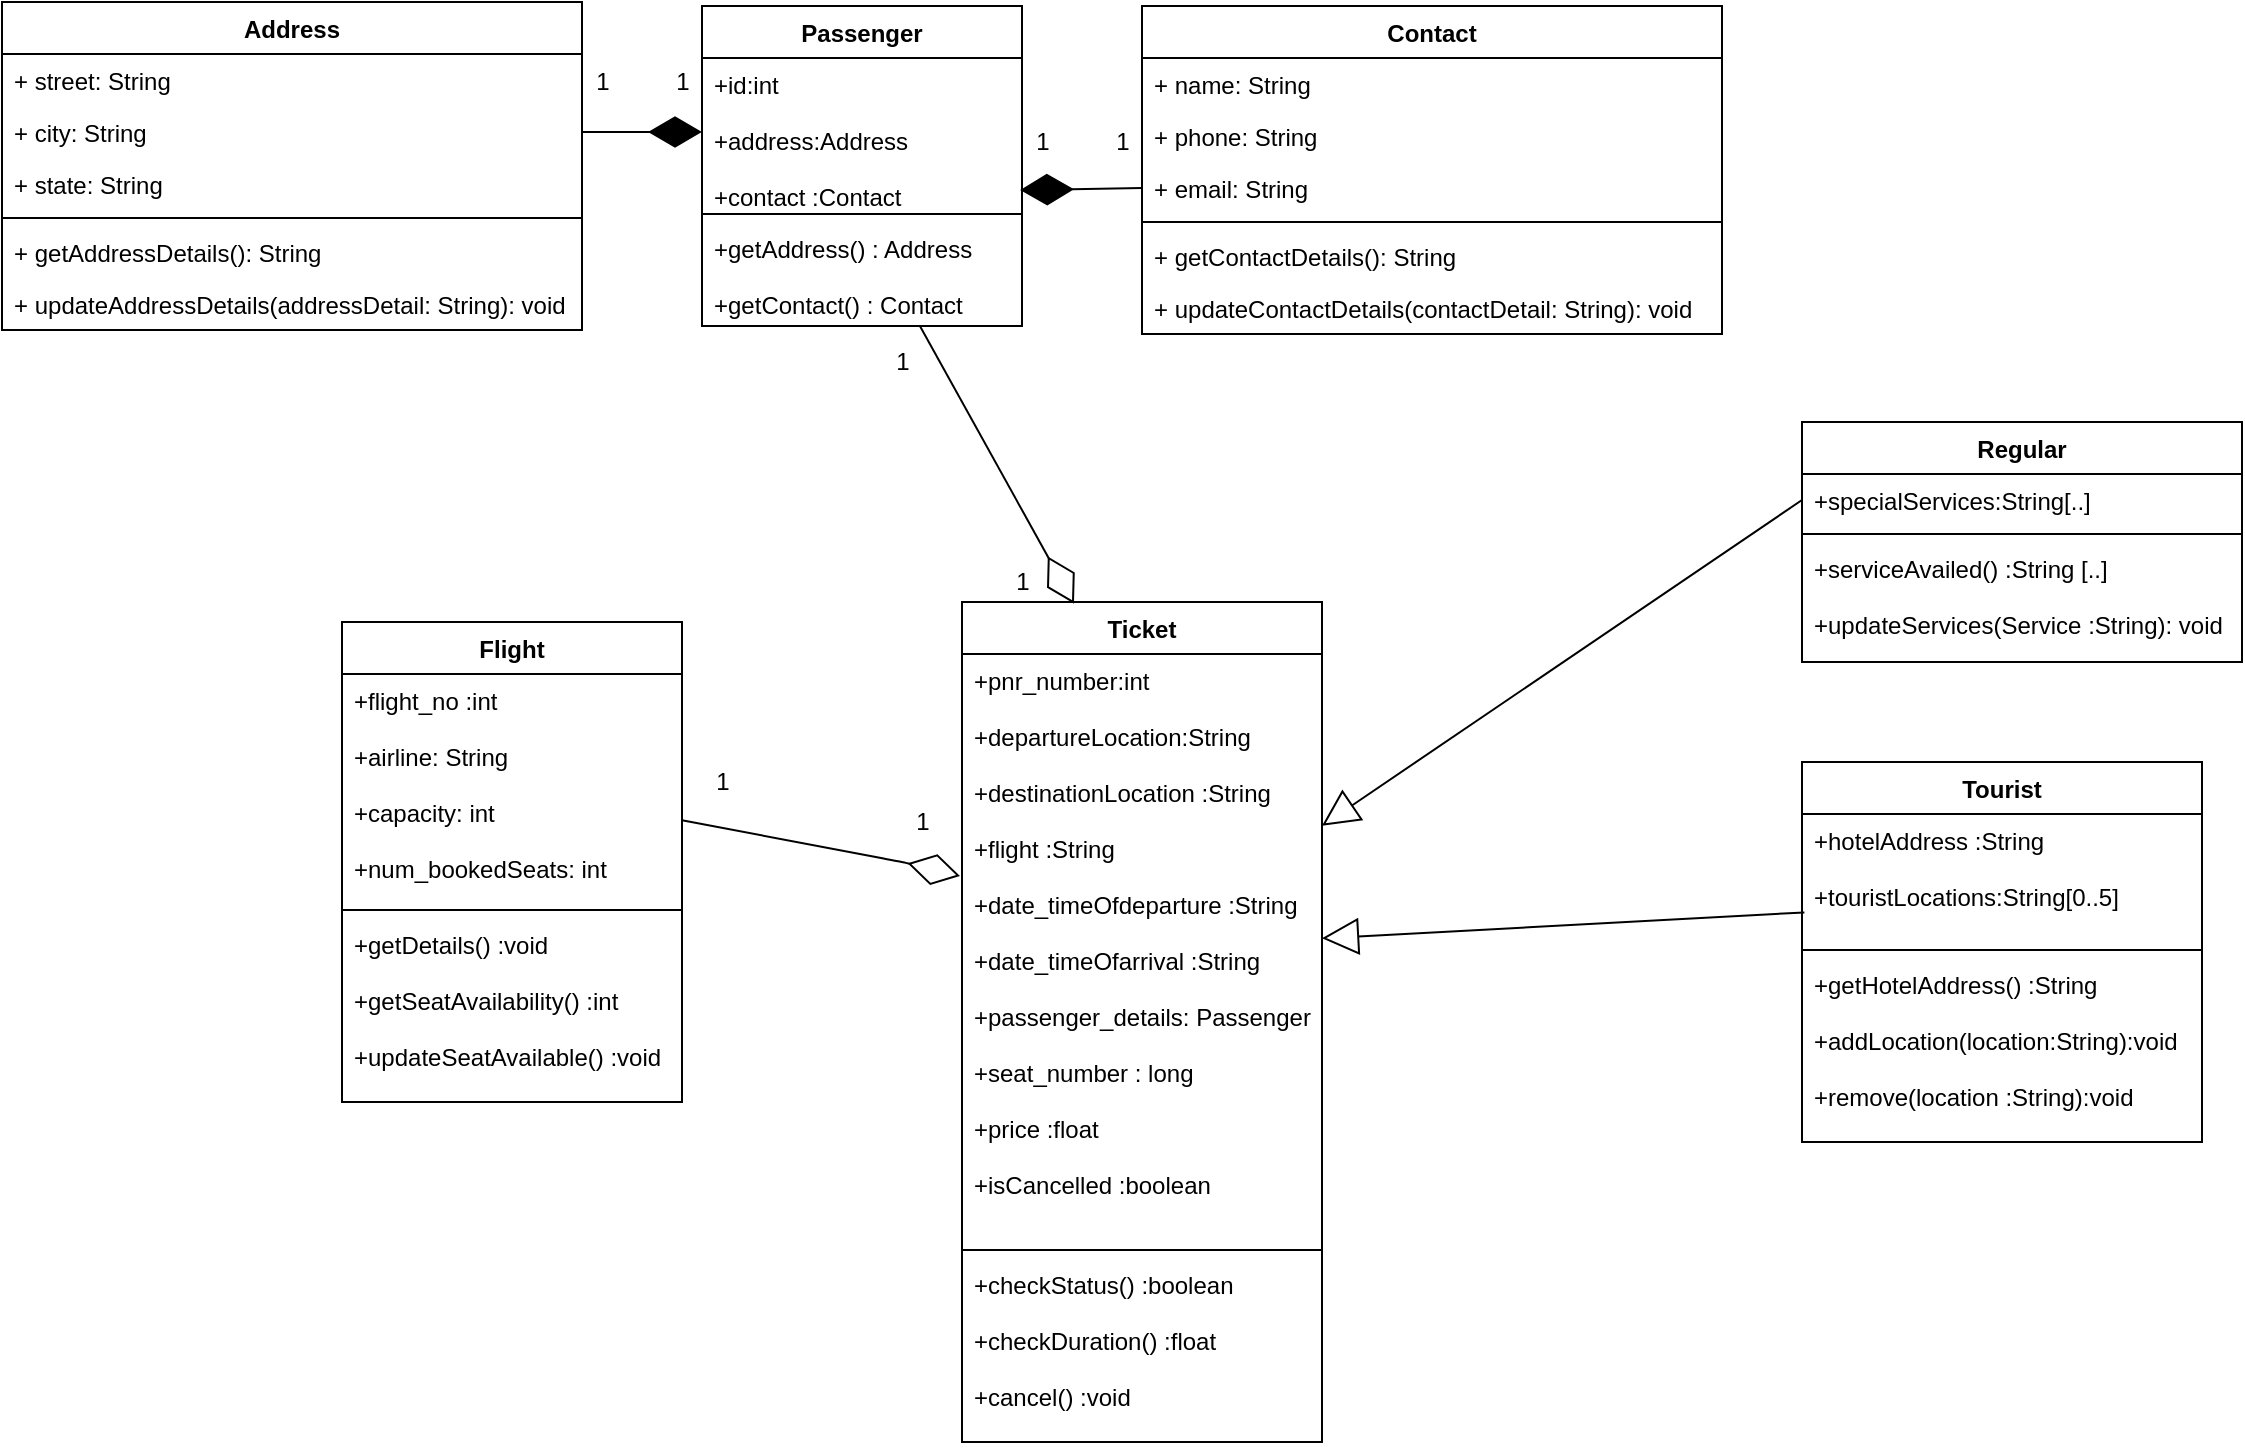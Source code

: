 <?xml version="1.0" encoding="UTF-8"?>
<mxfile version="14.1.9" type="device"><diagram id="C5RBs43oDa-KdzZeNtuy" name="Page-1"><mxGraphModel dx="1108" dy="1594" grid="1" gridSize="10" guides="1" tooltips="1" connect="1" arrows="1" fold="1" page="1" pageScale="1" pageWidth="827" pageHeight="1169" math="0" shadow="0"><root><mxCell id="WIyWlLk6GJQsqaUBKTNV-0"/><mxCell id="WIyWlLk6GJQsqaUBKTNV-1" parent="WIyWlLk6GJQsqaUBKTNV-0"/><mxCell id="YvuBzcNmsiKEH4BU8frV-0" value="Flight" style="swimlane;fontStyle=1;align=center;verticalAlign=top;childLayout=stackLayout;horizontal=1;startSize=26;horizontalStack=0;resizeParent=1;resizeParentMax=0;resizeLast=0;collapsible=1;marginBottom=0;" parent="WIyWlLk6GJQsqaUBKTNV-1" vertex="1"><mxGeometry x="180" y="140" width="170" height="240" as="geometry"/></mxCell><mxCell id="YvuBzcNmsiKEH4BU8frV-1" value="+flight_no :int&#10;&#10;+airline: String&#10;&#10;+capacity: int&#10;&#10;+num_bookedSeats: int" style="text;strokeColor=none;fillColor=none;align=left;verticalAlign=top;spacingLeft=4;spacingRight=4;overflow=hidden;rotatable=0;points=[[0,0.5],[1,0.5]];portConstraint=eastwest;" parent="YvuBzcNmsiKEH4BU8frV-0" vertex="1"><mxGeometry y="26" width="170" height="114" as="geometry"/></mxCell><mxCell id="YvuBzcNmsiKEH4BU8frV-2" value="" style="line;strokeWidth=1;fillColor=none;align=left;verticalAlign=middle;spacingTop=-1;spacingLeft=3;spacingRight=3;rotatable=0;labelPosition=right;points=[];portConstraint=eastwest;" parent="YvuBzcNmsiKEH4BU8frV-0" vertex="1"><mxGeometry y="140" width="170" height="8" as="geometry"/></mxCell><mxCell id="YvuBzcNmsiKEH4BU8frV-3" value="+getDetails() :void&#10;&#10;+getSeatAvailability() :int&#10;&#10;+updateSeatAvailable() :void" style="text;strokeColor=none;fillColor=none;align=left;verticalAlign=top;spacingLeft=4;spacingRight=4;overflow=hidden;rotatable=0;points=[[0,0.5],[1,0.5]];portConstraint=eastwest;" parent="YvuBzcNmsiKEH4BU8frV-0" vertex="1"><mxGeometry y="148" width="170" height="92" as="geometry"/></mxCell><mxCell id="YvuBzcNmsiKEH4BU8frV-5" value="Passenger" style="swimlane;fontStyle=1;align=center;verticalAlign=top;childLayout=stackLayout;horizontal=1;startSize=26;horizontalStack=0;resizeParent=1;resizeParentMax=0;resizeLast=0;collapsible=1;marginBottom=0;" parent="WIyWlLk6GJQsqaUBKTNV-1" vertex="1"><mxGeometry x="360" y="-168" width="160" height="160" as="geometry"/></mxCell><mxCell id="YvuBzcNmsiKEH4BU8frV-6" value="+id:int&#10;&#10;+address:Address&#10;&#10;+contact :Contact" style="text;strokeColor=none;fillColor=none;align=left;verticalAlign=top;spacingLeft=4;spacingRight=4;overflow=hidden;rotatable=0;points=[[0,0.5],[1,0.5]];portConstraint=eastwest;" parent="YvuBzcNmsiKEH4BU8frV-5" vertex="1"><mxGeometry y="26" width="160" height="74" as="geometry"/></mxCell><mxCell id="YvuBzcNmsiKEH4BU8frV-7" value="" style="line;strokeWidth=1;fillColor=none;align=left;verticalAlign=middle;spacingTop=-1;spacingLeft=3;spacingRight=3;rotatable=0;labelPosition=right;points=[];portConstraint=eastwest;" parent="YvuBzcNmsiKEH4BU8frV-5" vertex="1"><mxGeometry y="100" width="160" height="8" as="geometry"/></mxCell><mxCell id="YvuBzcNmsiKEH4BU8frV-8" value="+getAddress() : Address&#10;&#10;+getContact() : Contact" style="text;strokeColor=none;fillColor=none;align=left;verticalAlign=top;spacingLeft=4;spacingRight=4;overflow=hidden;rotatable=0;points=[[0,0.5],[1,0.5]];portConstraint=eastwest;" parent="YvuBzcNmsiKEH4BU8frV-5" vertex="1"><mxGeometry y="108" width="160" height="52" as="geometry"/></mxCell><mxCell id="YvuBzcNmsiKEH4BU8frV-9" value="Address" style="swimlane;fontStyle=1;align=center;verticalAlign=top;childLayout=stackLayout;horizontal=1;startSize=26;horizontalStack=0;resizeParent=1;resizeParentMax=0;resizeLast=0;collapsible=1;marginBottom=0;" parent="WIyWlLk6GJQsqaUBKTNV-1" vertex="1"><mxGeometry x="10" y="-170" width="290" height="164" as="geometry"><mxRectangle x="200" y="120" width="80" height="26" as="alternateBounds"/></mxGeometry></mxCell><mxCell id="YvuBzcNmsiKEH4BU8frV-10" value="+ street: String" style="text;strokeColor=none;fillColor=none;align=left;verticalAlign=top;spacingLeft=4;spacingRight=4;overflow=hidden;rotatable=0;points=[[0,0.5],[1,0.5]];portConstraint=eastwest;" parent="YvuBzcNmsiKEH4BU8frV-9" vertex="1"><mxGeometry y="26" width="290" height="26" as="geometry"/></mxCell><mxCell id="YvuBzcNmsiKEH4BU8frV-11" value="+ city: String" style="text;strokeColor=none;fillColor=none;align=left;verticalAlign=top;spacingLeft=4;spacingRight=4;overflow=hidden;rotatable=0;points=[[0,0.5],[1,0.5]];portConstraint=eastwest;" parent="YvuBzcNmsiKEH4BU8frV-9" vertex="1"><mxGeometry y="52" width="290" height="26" as="geometry"/></mxCell><mxCell id="YvuBzcNmsiKEH4BU8frV-12" value="+ state: String" style="text;strokeColor=none;fillColor=none;align=left;verticalAlign=top;spacingLeft=4;spacingRight=4;overflow=hidden;rotatable=0;points=[[0,0.5],[1,0.5]];portConstraint=eastwest;" parent="YvuBzcNmsiKEH4BU8frV-9" vertex="1"><mxGeometry y="78" width="290" height="26" as="geometry"/></mxCell><mxCell id="YvuBzcNmsiKEH4BU8frV-13" value="" style="line;strokeWidth=1;fillColor=none;align=left;verticalAlign=middle;spacingTop=-1;spacingLeft=3;spacingRight=3;rotatable=0;labelPosition=right;points=[];portConstraint=eastwest;" parent="YvuBzcNmsiKEH4BU8frV-9" vertex="1"><mxGeometry y="104" width="290" height="8" as="geometry"/></mxCell><mxCell id="YvuBzcNmsiKEH4BU8frV-14" value="+ getAddressDetails(): String" style="text;strokeColor=none;fillColor=none;align=left;verticalAlign=top;spacingLeft=4;spacingRight=4;overflow=hidden;rotatable=0;points=[[0,0.5],[1,0.5]];portConstraint=eastwest;" parent="YvuBzcNmsiKEH4BU8frV-9" vertex="1"><mxGeometry y="112" width="290" height="26" as="geometry"/></mxCell><mxCell id="YvuBzcNmsiKEH4BU8frV-15" value="+ updateAddressDetails(addressDetail: String): void" style="text;strokeColor=none;fillColor=none;align=left;verticalAlign=top;spacingLeft=4;spacingRight=4;overflow=hidden;rotatable=0;points=[[0,0.5],[1,0.5]];portConstraint=eastwest;" parent="YvuBzcNmsiKEH4BU8frV-9" vertex="1"><mxGeometry y="138" width="290" height="26" as="geometry"/></mxCell><mxCell id="YvuBzcNmsiKEH4BU8frV-16" value="Contact" style="swimlane;fontStyle=1;align=center;verticalAlign=top;childLayout=stackLayout;horizontal=1;startSize=26;horizontalStack=0;resizeParent=1;resizeParentMax=0;resizeLast=0;collapsible=1;marginBottom=0;" parent="WIyWlLk6GJQsqaUBKTNV-1" vertex="1"><mxGeometry x="580" y="-168" width="290" height="164" as="geometry"><mxRectangle x="200" y="120" width="80" height="26" as="alternateBounds"/></mxGeometry></mxCell><mxCell id="YvuBzcNmsiKEH4BU8frV-17" value="+ name: String" style="text;strokeColor=none;fillColor=none;align=left;verticalAlign=top;spacingLeft=4;spacingRight=4;overflow=hidden;rotatable=0;points=[[0,0.5],[1,0.5]];portConstraint=eastwest;" parent="YvuBzcNmsiKEH4BU8frV-16" vertex="1"><mxGeometry y="26" width="290" height="26" as="geometry"/></mxCell><mxCell id="YvuBzcNmsiKEH4BU8frV-18" value="+ phone: String" style="text;strokeColor=none;fillColor=none;align=left;verticalAlign=top;spacingLeft=4;spacingRight=4;overflow=hidden;rotatable=0;points=[[0,0.5],[1,0.5]];portConstraint=eastwest;" parent="YvuBzcNmsiKEH4BU8frV-16" vertex="1"><mxGeometry y="52" width="290" height="26" as="geometry"/></mxCell><mxCell id="YvuBzcNmsiKEH4BU8frV-19" value="+ email: String" style="text;strokeColor=none;fillColor=none;align=left;verticalAlign=top;spacingLeft=4;spacingRight=4;overflow=hidden;rotatable=0;points=[[0,0.5],[1,0.5]];portConstraint=eastwest;" parent="YvuBzcNmsiKEH4BU8frV-16" vertex="1"><mxGeometry y="78" width="290" height="26" as="geometry"/></mxCell><mxCell id="YvuBzcNmsiKEH4BU8frV-20" value="" style="line;strokeWidth=1;fillColor=none;align=left;verticalAlign=middle;spacingTop=-1;spacingLeft=3;spacingRight=3;rotatable=0;labelPosition=right;points=[];portConstraint=eastwest;" parent="YvuBzcNmsiKEH4BU8frV-16" vertex="1"><mxGeometry y="104" width="290" height="8" as="geometry"/></mxCell><mxCell id="YvuBzcNmsiKEH4BU8frV-21" value="+ getContactDetails(): String" style="text;strokeColor=none;fillColor=none;align=left;verticalAlign=top;spacingLeft=4;spacingRight=4;overflow=hidden;rotatable=0;points=[[0,0.5],[1,0.5]];portConstraint=eastwest;" parent="YvuBzcNmsiKEH4BU8frV-16" vertex="1"><mxGeometry y="112" width="290" height="26" as="geometry"/></mxCell><mxCell id="YvuBzcNmsiKEH4BU8frV-22" value="+ updateContactDetails(contactDetail: String): void" style="text;strokeColor=none;fillColor=none;align=left;verticalAlign=top;spacingLeft=4;spacingRight=4;overflow=hidden;rotatable=0;points=[[0,0.5],[1,0.5]];portConstraint=eastwest;" parent="YvuBzcNmsiKEH4BU8frV-16" vertex="1"><mxGeometry y="138" width="290" height="26" as="geometry"/></mxCell><mxCell id="YvuBzcNmsiKEH4BU8frV-23" value="" style="endArrow=diamondThin;endFill=1;endSize=24;html=1;exitX=0;exitY=0.5;exitDx=0;exitDy=0;entryX=0.994;entryY=0.892;entryDx=0;entryDy=0;entryPerimeter=0;" parent="WIyWlLk6GJQsqaUBKTNV-1" source="YvuBzcNmsiKEH4BU8frV-19" target="YvuBzcNmsiKEH4BU8frV-6" edge="1"><mxGeometry width="160" relative="1" as="geometry"><mxPoint x="520" as="sourcePoint"/><mxPoint x="680" as="targetPoint"/></mxGeometry></mxCell><mxCell id="YvuBzcNmsiKEH4BU8frV-24" value="" style="endArrow=diamondThin;endFill=1;endSize=24;html=1;entryX=0;entryY=0.5;entryDx=0;entryDy=0;exitX=1;exitY=0.5;exitDx=0;exitDy=0;" parent="WIyWlLk6GJQsqaUBKTNV-1" source="YvuBzcNmsiKEH4BU8frV-11" target="YvuBzcNmsiKEH4BU8frV-6" edge="1"><mxGeometry width="160" relative="1" as="geometry"><mxPoint x="560" y="30" as="sourcePoint"/><mxPoint x="500" y="30" as="targetPoint"/><Array as="points"/></mxGeometry></mxCell><mxCell id="YvuBzcNmsiKEH4BU8frV-25" value="1" style="text;html=1;align=center;verticalAlign=middle;resizable=0;points=[];autosize=1;" parent="WIyWlLk6GJQsqaUBKTNV-1" vertex="1"><mxGeometry x="560" y="-110" width="20" height="20" as="geometry"/></mxCell><mxCell id="YvuBzcNmsiKEH4BU8frV-26" value="1" style="text;html=1;align=center;verticalAlign=middle;resizable=0;points=[];autosize=1;" parent="WIyWlLk6GJQsqaUBKTNV-1" vertex="1"><mxGeometry x="520" y="-110" width="20" height="20" as="geometry"/></mxCell><mxCell id="YvuBzcNmsiKEH4BU8frV-27" value="1" style="text;html=1;align=center;verticalAlign=middle;resizable=0;points=[];autosize=1;" parent="WIyWlLk6GJQsqaUBKTNV-1" vertex="1"><mxGeometry x="340" y="-140" width="20" height="20" as="geometry"/></mxCell><mxCell id="YvuBzcNmsiKEH4BU8frV-28" value="1" style="text;html=1;align=center;verticalAlign=middle;resizable=0;points=[];autosize=1;" parent="WIyWlLk6GJQsqaUBKTNV-1" vertex="1"><mxGeometry x="300" y="-140" width="20" height="20" as="geometry"/></mxCell><mxCell id="YvuBzcNmsiKEH4BU8frV-29" value="Ticket" style="swimlane;fontStyle=1;align=center;verticalAlign=top;childLayout=stackLayout;horizontal=1;startSize=26;horizontalStack=0;resizeParent=1;resizeParentMax=0;resizeLast=0;collapsible=1;marginBottom=0;" parent="WIyWlLk6GJQsqaUBKTNV-1" vertex="1"><mxGeometry x="490" y="130" width="180" height="420" as="geometry"/></mxCell><mxCell id="YvuBzcNmsiKEH4BU8frV-30" value="+pnr_number:int&#10;&#10;+departureLocation:String&#10;&#10;+destinationLocation :String&#10;&#10;+flight :String&#10;&#10;+date_timeOfdeparture :String&#10;&#10;+date_timeOfarrival :String&#10;&#10;+passenger_details: Passenger&#10;&#10;+seat_number : long&#10;&#10;+price :float&#10;&#10;+isCancelled :boolean&#10;" style="text;strokeColor=none;fillColor=none;align=left;verticalAlign=top;spacingLeft=4;spacingRight=4;overflow=hidden;rotatable=0;points=[[0,0.5],[1,0.5]];portConstraint=eastwest;" parent="YvuBzcNmsiKEH4BU8frV-29" vertex="1"><mxGeometry y="26" width="180" height="294" as="geometry"/></mxCell><mxCell id="YvuBzcNmsiKEH4BU8frV-31" value="" style="line;strokeWidth=1;fillColor=none;align=left;verticalAlign=middle;spacingTop=-1;spacingLeft=3;spacingRight=3;rotatable=0;labelPosition=right;points=[];portConstraint=eastwest;" parent="YvuBzcNmsiKEH4BU8frV-29" vertex="1"><mxGeometry y="320" width="180" height="8" as="geometry"/></mxCell><mxCell id="YvuBzcNmsiKEH4BU8frV-32" value="+checkStatus() :boolean&#10;&#10;+checkDuration() :float&#10;&#10;+cancel() :void" style="text;strokeColor=none;fillColor=none;align=left;verticalAlign=top;spacingLeft=4;spacingRight=4;overflow=hidden;rotatable=0;points=[[0,0.5],[1,0.5]];portConstraint=eastwest;" parent="YvuBzcNmsiKEH4BU8frV-29" vertex="1"><mxGeometry y="328" width="180" height="92" as="geometry"/></mxCell><mxCell id="YvuBzcNmsiKEH4BU8frV-33" value="Tourist" style="swimlane;fontStyle=1;align=center;verticalAlign=top;childLayout=stackLayout;horizontal=1;startSize=26;horizontalStack=0;resizeParent=1;resizeParentMax=0;resizeLast=0;collapsible=1;marginBottom=0;" parent="WIyWlLk6GJQsqaUBKTNV-1" vertex="1"><mxGeometry x="910" y="210" width="200" height="190" as="geometry"/></mxCell><mxCell id="YvuBzcNmsiKEH4BU8frV-34" value="+hotelAddress :String&#10;&#10;+touristLocations:String[0..5]" style="text;strokeColor=none;fillColor=none;align=left;verticalAlign=top;spacingLeft=4;spacingRight=4;overflow=hidden;rotatable=0;points=[[0,0.5],[1,0.5]];portConstraint=eastwest;" parent="YvuBzcNmsiKEH4BU8frV-33" vertex="1"><mxGeometry y="26" width="200" height="64" as="geometry"/></mxCell><mxCell id="YvuBzcNmsiKEH4BU8frV-35" value="" style="line;strokeWidth=1;fillColor=none;align=left;verticalAlign=middle;spacingTop=-1;spacingLeft=3;spacingRight=3;rotatable=0;labelPosition=right;points=[];portConstraint=eastwest;" parent="YvuBzcNmsiKEH4BU8frV-33" vertex="1"><mxGeometry y="90" width="200" height="8" as="geometry"/></mxCell><mxCell id="YvuBzcNmsiKEH4BU8frV-36" value="+getHotelAddress() :String&#10;&#10;+addLocation(location:String):void&#10;&#10;+remove(location :String):void&#10;" style="text;strokeColor=none;fillColor=none;align=left;verticalAlign=top;spacingLeft=4;spacingRight=4;overflow=hidden;rotatable=0;points=[[0,0.5],[1,0.5]];portConstraint=eastwest;" parent="YvuBzcNmsiKEH4BU8frV-33" vertex="1"><mxGeometry y="98" width="200" height="92" as="geometry"/></mxCell><mxCell id="YvuBzcNmsiKEH4BU8frV-37" value="Regular" style="swimlane;fontStyle=1;align=center;verticalAlign=top;childLayout=stackLayout;horizontal=1;startSize=26;horizontalStack=0;resizeParent=1;resizeParentMax=0;resizeLast=0;collapsible=1;marginBottom=0;" parent="WIyWlLk6GJQsqaUBKTNV-1" vertex="1"><mxGeometry x="910" y="40" width="220" height="120" as="geometry"/></mxCell><mxCell id="YvuBzcNmsiKEH4BU8frV-38" value="+specialServices:String[..]" style="text;strokeColor=none;fillColor=none;align=left;verticalAlign=top;spacingLeft=4;spacingRight=4;overflow=hidden;rotatable=0;points=[[0,0.5],[1,0.5]];portConstraint=eastwest;" parent="YvuBzcNmsiKEH4BU8frV-37" vertex="1"><mxGeometry y="26" width="220" height="26" as="geometry"/></mxCell><mxCell id="YvuBzcNmsiKEH4BU8frV-39" value="" style="line;strokeWidth=1;fillColor=none;align=left;verticalAlign=middle;spacingTop=-1;spacingLeft=3;spacingRight=3;rotatable=0;labelPosition=right;points=[];portConstraint=eastwest;" parent="YvuBzcNmsiKEH4BU8frV-37" vertex="1"><mxGeometry y="52" width="220" height="8" as="geometry"/></mxCell><mxCell id="YvuBzcNmsiKEH4BU8frV-40" value="+serviceAvailed() :String [..]&#10;&#10;+updateServices(Service :String): void" style="text;strokeColor=none;fillColor=none;align=left;verticalAlign=top;spacingLeft=4;spacingRight=4;overflow=hidden;rotatable=0;points=[[0,0.5],[1,0.5]];portConstraint=eastwest;" parent="YvuBzcNmsiKEH4BU8frV-37" vertex="1"><mxGeometry y="60" width="220" height="60" as="geometry"/></mxCell><mxCell id="YvuBzcNmsiKEH4BU8frV-41" value="" style="endArrow=block;endSize=16;endFill=0;html=1;exitX=0;exitY=0.5;exitDx=0;exitDy=0;" parent="WIyWlLk6GJQsqaUBKTNV-1" source="YvuBzcNmsiKEH4BU8frV-38" target="YvuBzcNmsiKEH4BU8frV-30" edge="1"><mxGeometry width="160" relative="1" as="geometry"><mxPoint x="900" y="40" as="sourcePoint"/><mxPoint x="780.05" y="-66" as="targetPoint"/></mxGeometry></mxCell><mxCell id="YvuBzcNmsiKEH4BU8frV-42" value="" style="endArrow=block;endSize=16;endFill=0;html=1;exitX=0.006;exitY=0.769;exitDx=0;exitDy=0;exitPerimeter=0;" parent="WIyWlLk6GJQsqaUBKTNV-1" source="YvuBzcNmsiKEH4BU8frV-34" edge="1" target="YvuBzcNmsiKEH4BU8frV-30"><mxGeometry width="160" relative="1" as="geometry"><mxPoint x="910" y="50" as="sourcePoint"/><mxPoint x="801" y="270" as="targetPoint"/></mxGeometry></mxCell><mxCell id="YvuBzcNmsiKEH4BU8frV-43" value="" style="endArrow=diamondThin;endFill=0;endSize=24;html=1;" parent="WIyWlLk6GJQsqaUBKTNV-1" edge="1" source="YvuBzcNmsiKEH4BU8frV-1"><mxGeometry width="160" relative="1" as="geometry"><mxPoint x="450" y="257" as="sourcePoint"/><mxPoint x="489" y="267" as="targetPoint"/><Array as="points"><mxPoint x="460" y="260"/></Array></mxGeometry></mxCell><mxCell id="Kv_XQpCzw6YjjZp-Stdu-0" value="" style="endArrow=diamondThin;endFill=0;endSize=24;html=1;entryX=0.311;entryY=0.002;entryDx=0;entryDy=0;exitX=0.681;exitY=1;exitDx=0;exitDy=0;exitPerimeter=0;entryPerimeter=0;" edge="1" parent="WIyWlLk6GJQsqaUBKTNV-1" source="YvuBzcNmsiKEH4BU8frV-8" target="YvuBzcNmsiKEH4BU8frV-29"><mxGeometry width="160" relative="1" as="geometry"><mxPoint x="600" y="90" as="sourcePoint"/><mxPoint x="771.08" y="90.124" as="targetPoint"/></mxGeometry></mxCell><mxCell id="Kv_XQpCzw6YjjZp-Stdu-1" value="1" style="text;html=1;align=center;verticalAlign=middle;resizable=0;points=[];autosize=1;" vertex="1" parent="WIyWlLk6GJQsqaUBKTNV-1"><mxGeometry x="450" width="20" height="20" as="geometry"/></mxCell><mxCell id="Kv_XQpCzw6YjjZp-Stdu-2" value="1" style="text;html=1;align=center;verticalAlign=middle;resizable=0;points=[];autosize=1;" vertex="1" parent="WIyWlLk6GJQsqaUBKTNV-1"><mxGeometry x="360" y="210" width="20" height="20" as="geometry"/></mxCell><mxCell id="Kv_XQpCzw6YjjZp-Stdu-3" value="1" style="text;html=1;align=center;verticalAlign=middle;resizable=0;points=[];autosize=1;" vertex="1" parent="WIyWlLk6GJQsqaUBKTNV-1"><mxGeometry x="460" y="230" width="20" height="20" as="geometry"/></mxCell><mxCell id="Kv_XQpCzw6YjjZp-Stdu-4" value="1" style="text;html=1;align=center;verticalAlign=middle;resizable=0;points=[];autosize=1;" vertex="1" parent="WIyWlLk6GJQsqaUBKTNV-1"><mxGeometry x="510" y="110" width="20" height="20" as="geometry"/></mxCell></root></mxGraphModel></diagram></mxfile>
